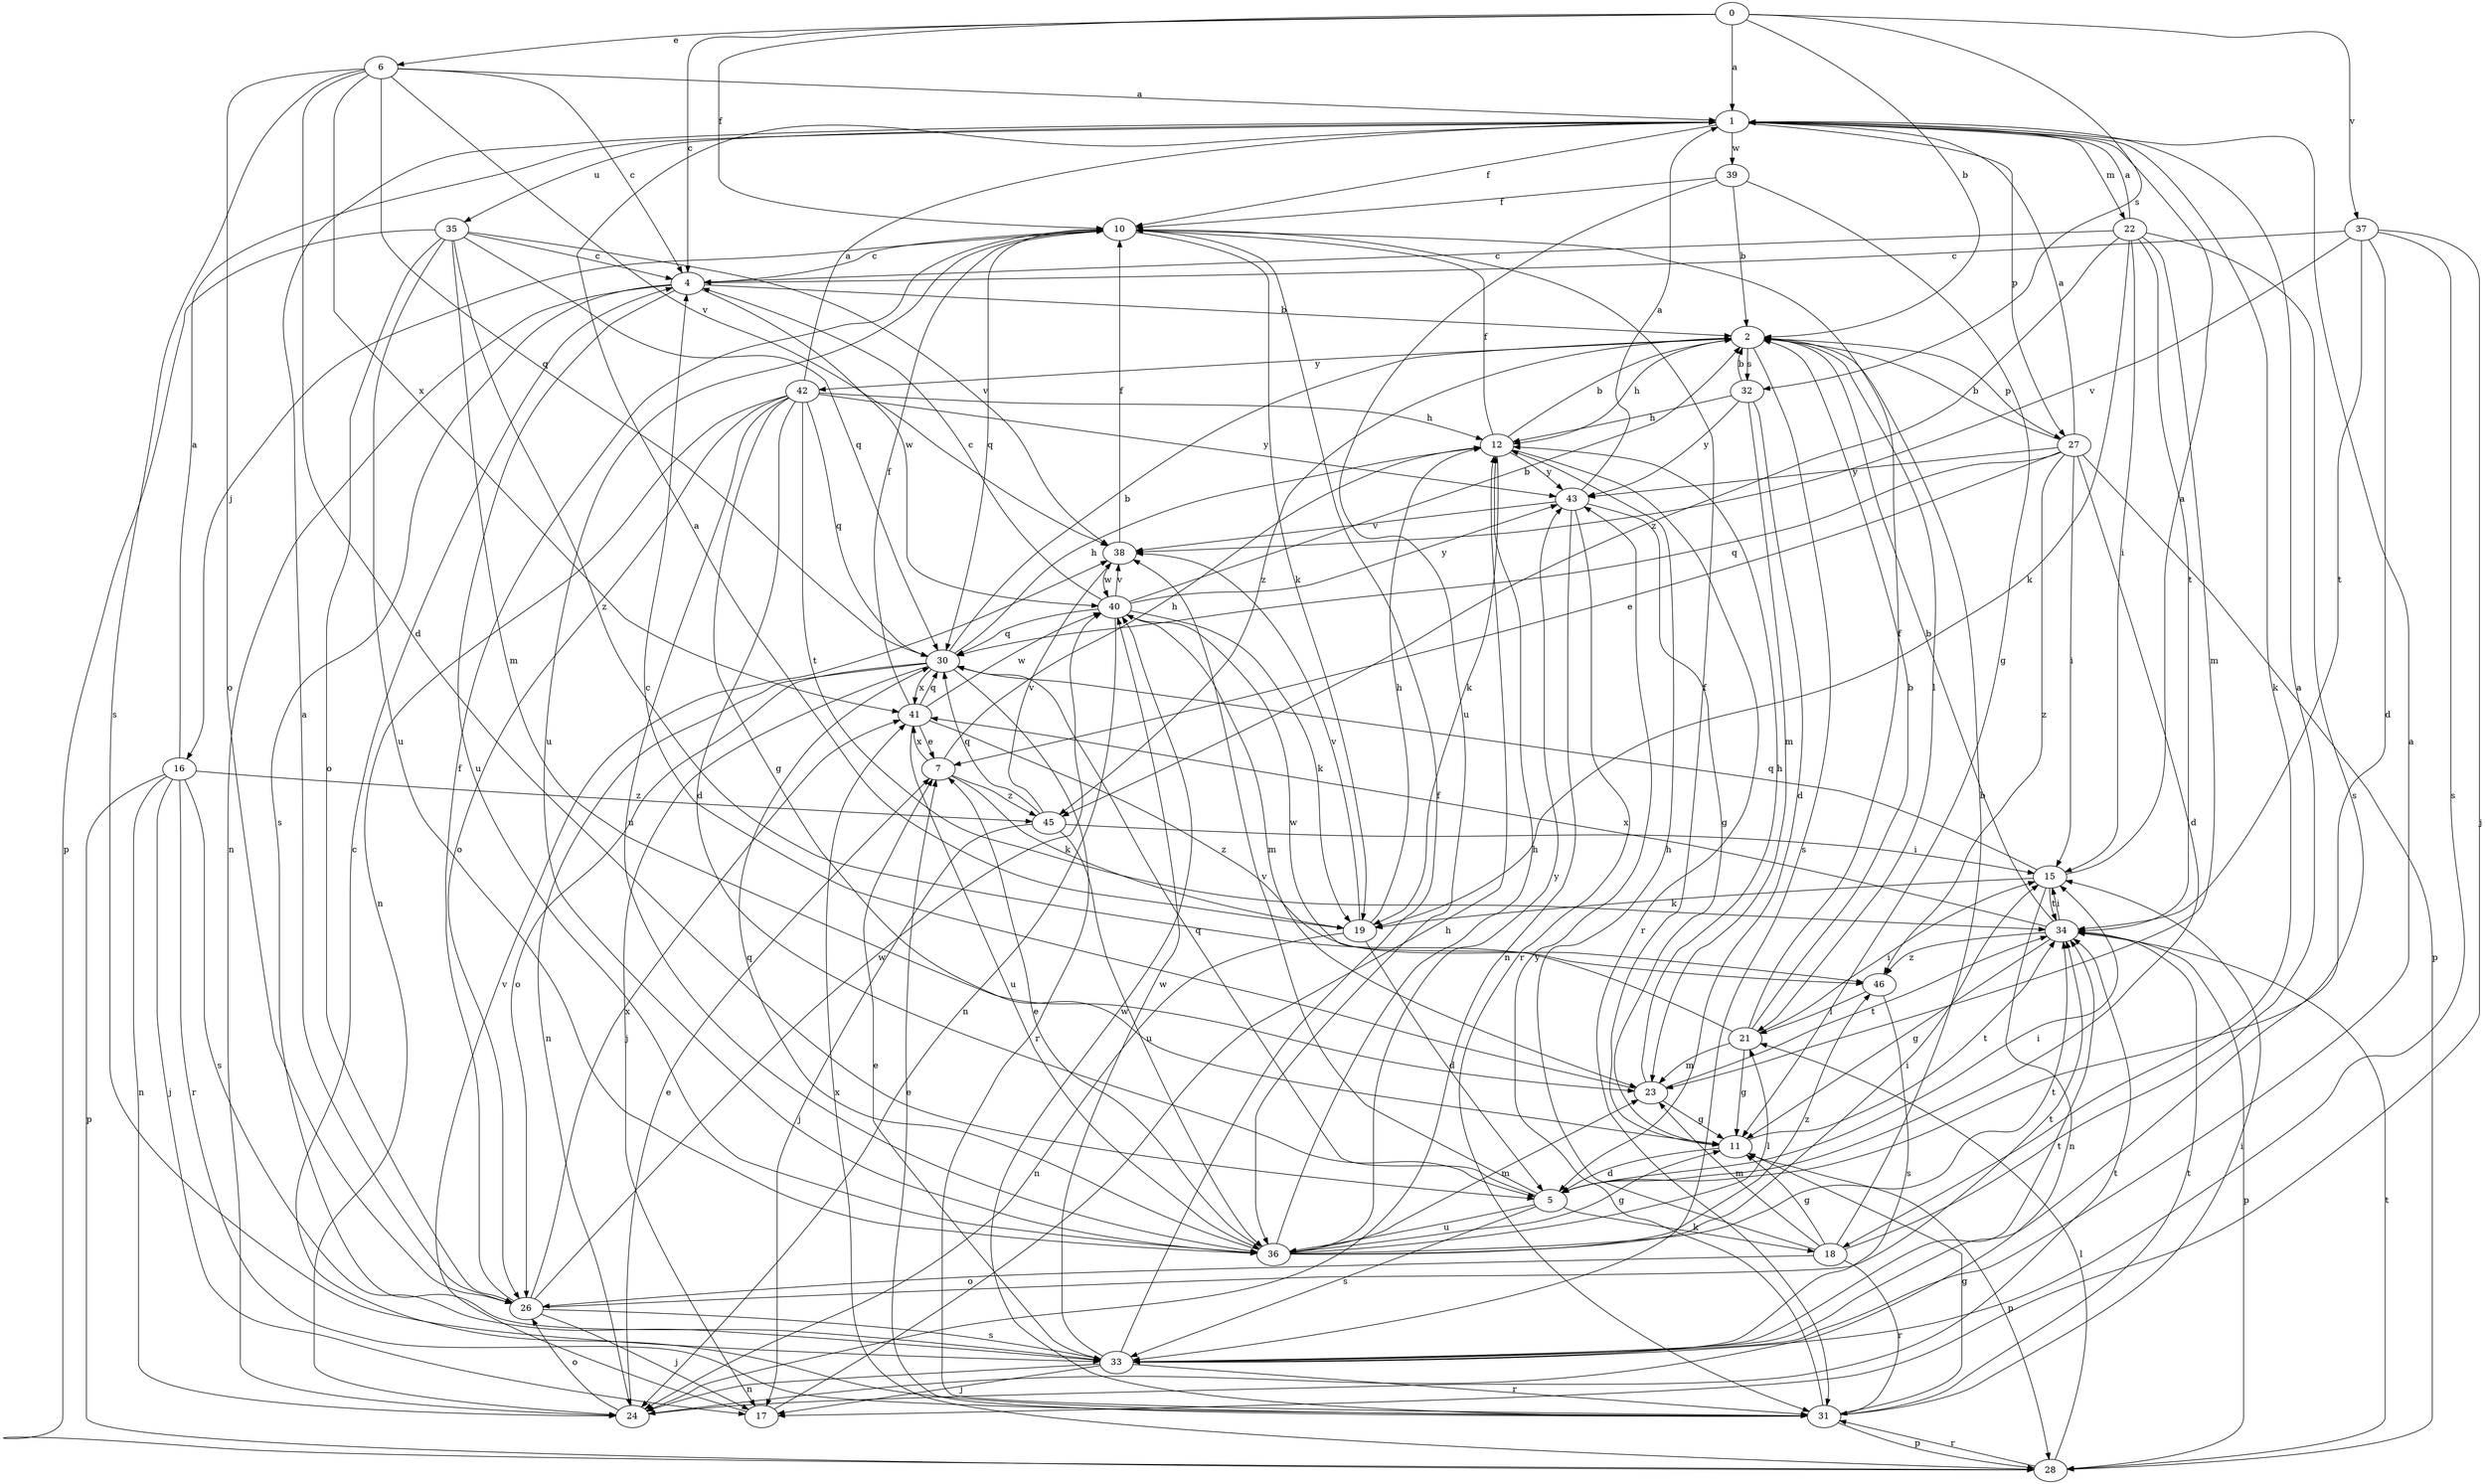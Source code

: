 strict digraph  {
0;
1;
2;
4;
5;
6;
7;
10;
11;
12;
15;
16;
17;
18;
19;
21;
22;
23;
24;
26;
27;
28;
30;
31;
32;
33;
34;
35;
36;
37;
38;
39;
40;
41;
42;
43;
45;
46;
0 -> 1  [label=a];
0 -> 2  [label=b];
0 -> 4  [label=c];
0 -> 6  [label=e];
0 -> 10  [label=f];
0 -> 32  [label=s];
0 -> 37  [label=v];
1 -> 10  [label=f];
1 -> 18  [label=k];
1 -> 22  [label=m];
1 -> 27  [label=p];
1 -> 35  [label=u];
1 -> 39  [label=w];
2 -> 12  [label=h];
2 -> 21  [label=l];
2 -> 27  [label=p];
2 -> 32  [label=s];
2 -> 33  [label=s];
2 -> 42  [label=y];
2 -> 45  [label=z];
4 -> 2  [label=b];
4 -> 24  [label=n];
4 -> 33  [label=s];
4 -> 36  [label=u];
4 -> 40  [label=w];
5 -> 15  [label=i];
5 -> 18  [label=k];
5 -> 30  [label=q];
5 -> 33  [label=s];
5 -> 36  [label=u];
5 -> 38  [label=v];
6 -> 1  [label=a];
6 -> 4  [label=c];
6 -> 5  [label=d];
6 -> 26  [label=o];
6 -> 30  [label=q];
6 -> 33  [label=s];
6 -> 38  [label=v];
6 -> 41  [label=x];
7 -> 12  [label=h];
7 -> 19  [label=k];
7 -> 41  [label=x];
7 -> 45  [label=z];
10 -> 4  [label=c];
10 -> 16  [label=j];
10 -> 19  [label=k];
10 -> 30  [label=q];
10 -> 36  [label=u];
11 -> 5  [label=d];
11 -> 10  [label=f];
11 -> 28  [label=p];
11 -> 34  [label=t];
12 -> 2  [label=b];
12 -> 10  [label=f];
12 -> 19  [label=k];
12 -> 31  [label=r];
12 -> 43  [label=y];
15 -> 1  [label=a];
15 -> 19  [label=k];
15 -> 24  [label=n];
15 -> 30  [label=q];
15 -> 34  [label=t];
16 -> 1  [label=a];
16 -> 17  [label=j];
16 -> 24  [label=n];
16 -> 28  [label=p];
16 -> 31  [label=r];
16 -> 33  [label=s];
16 -> 45  [label=z];
17 -> 12  [label=h];
17 -> 38  [label=v];
18 -> 1  [label=a];
18 -> 2  [label=b];
18 -> 11  [label=g];
18 -> 12  [label=h];
18 -> 23  [label=m];
18 -> 26  [label=o];
18 -> 31  [label=r];
19 -> 1  [label=a];
19 -> 5  [label=d];
19 -> 12  [label=h];
19 -> 24  [label=n];
19 -> 38  [label=v];
21 -> 2  [label=b];
21 -> 10  [label=f];
21 -> 11  [label=g];
21 -> 15  [label=i];
21 -> 23  [label=m];
21 -> 40  [label=w];
22 -> 1  [label=a];
22 -> 4  [label=c];
22 -> 15  [label=i];
22 -> 19  [label=k];
22 -> 23  [label=m];
22 -> 33  [label=s];
22 -> 34  [label=t];
22 -> 45  [label=z];
23 -> 4  [label=c];
23 -> 11  [label=g];
23 -> 12  [label=h];
23 -> 34  [label=t];
24 -> 7  [label=e];
24 -> 26  [label=o];
24 -> 34  [label=t];
26 -> 1  [label=a];
26 -> 10  [label=f];
26 -> 17  [label=j];
26 -> 33  [label=s];
26 -> 34  [label=t];
26 -> 40  [label=w];
26 -> 41  [label=x];
27 -> 1  [label=a];
27 -> 2  [label=b];
27 -> 5  [label=d];
27 -> 7  [label=e];
27 -> 15  [label=i];
27 -> 28  [label=p];
27 -> 30  [label=q];
27 -> 43  [label=y];
27 -> 46  [label=z];
28 -> 21  [label=l];
28 -> 31  [label=r];
28 -> 34  [label=t];
28 -> 41  [label=x];
30 -> 2  [label=b];
30 -> 12  [label=h];
30 -> 17  [label=j];
30 -> 24  [label=n];
30 -> 26  [label=o];
30 -> 31  [label=r];
30 -> 41  [label=x];
31 -> 4  [label=c];
31 -> 7  [label=e];
31 -> 11  [label=g];
31 -> 15  [label=i];
31 -> 28  [label=p];
31 -> 34  [label=t];
31 -> 40  [label=w];
31 -> 43  [label=y];
32 -> 2  [label=b];
32 -> 5  [label=d];
32 -> 12  [label=h];
32 -> 23  [label=m];
32 -> 43  [label=y];
33 -> 1  [label=a];
33 -> 7  [label=e];
33 -> 10  [label=f];
33 -> 17  [label=j];
33 -> 24  [label=n];
33 -> 31  [label=r];
33 -> 34  [label=t];
33 -> 40  [label=w];
34 -> 2  [label=b];
34 -> 11  [label=g];
34 -> 15  [label=i];
34 -> 28  [label=p];
34 -> 41  [label=x];
34 -> 46  [label=z];
35 -> 4  [label=c];
35 -> 23  [label=m];
35 -> 26  [label=o];
35 -> 28  [label=p];
35 -> 30  [label=q];
35 -> 36  [label=u];
35 -> 38  [label=v];
35 -> 46  [label=z];
36 -> 7  [label=e];
36 -> 11  [label=g];
36 -> 12  [label=h];
36 -> 15  [label=i];
36 -> 21  [label=l];
36 -> 23  [label=m];
36 -> 30  [label=q];
36 -> 34  [label=t];
36 -> 43  [label=y];
36 -> 46  [label=z];
37 -> 4  [label=c];
37 -> 5  [label=d];
37 -> 17  [label=j];
37 -> 33  [label=s];
37 -> 34  [label=t];
37 -> 38  [label=v];
38 -> 10  [label=f];
38 -> 40  [label=w];
39 -> 2  [label=b];
39 -> 10  [label=f];
39 -> 11  [label=g];
39 -> 36  [label=u];
40 -> 2  [label=b];
40 -> 4  [label=c];
40 -> 19  [label=k];
40 -> 23  [label=m];
40 -> 24  [label=n];
40 -> 30  [label=q];
40 -> 38  [label=v];
40 -> 43  [label=y];
41 -> 7  [label=e];
41 -> 10  [label=f];
41 -> 30  [label=q];
41 -> 36  [label=u];
41 -> 40  [label=w];
41 -> 46  [label=z];
42 -> 1  [label=a];
42 -> 5  [label=d];
42 -> 11  [label=g];
42 -> 12  [label=h];
42 -> 24  [label=n];
42 -> 26  [label=o];
42 -> 30  [label=q];
42 -> 34  [label=t];
42 -> 36  [label=u];
42 -> 43  [label=y];
43 -> 1  [label=a];
43 -> 11  [label=g];
43 -> 24  [label=n];
43 -> 31  [label=r];
43 -> 38  [label=v];
45 -> 15  [label=i];
45 -> 17  [label=j];
45 -> 30  [label=q];
45 -> 36  [label=u];
45 -> 38  [label=v];
46 -> 21  [label=l];
46 -> 33  [label=s];
}
